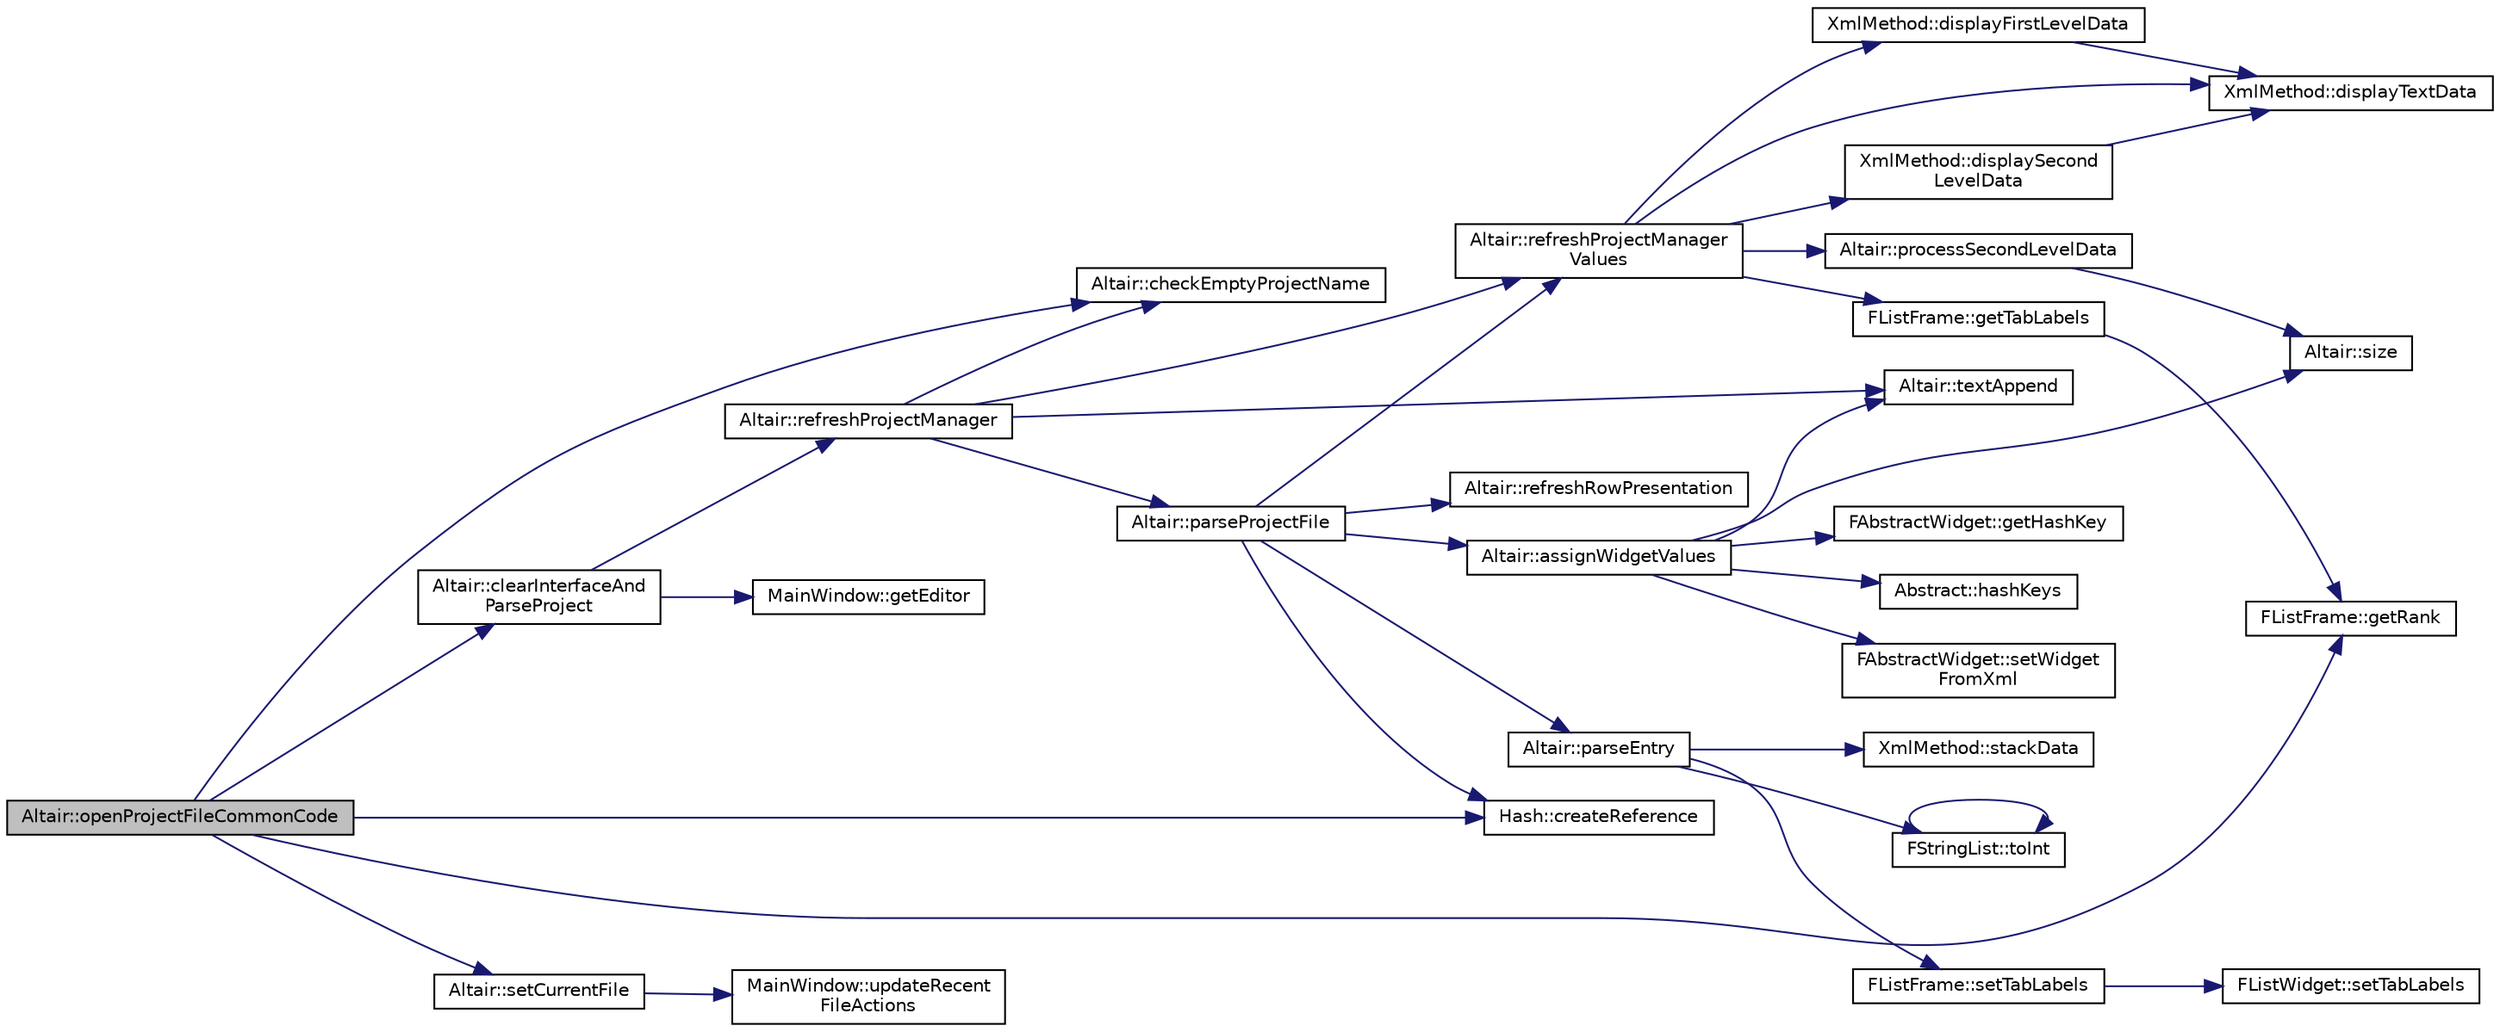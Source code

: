 digraph "Altair::openProjectFileCommonCode"
{
 // INTERACTIVE_SVG=YES
  edge [fontname="Helvetica",fontsize="10",labelfontname="Helvetica",labelfontsize="10"];
  node [fontname="Helvetica",fontsize="10",shape=record];
  rankdir="LR";
  Node529 [label="Altair::openProjectFileCommonCode",height=0.2,width=0.4,color="black", fillcolor="grey75", style="filled", fontcolor="black"];
  Node529 -> Node530 [color="midnightblue",fontsize="10",style="solid",fontname="Helvetica"];
  Node530 [label="Altair::checkEmptyProjectName",height=0.2,width=0.4,color="black", fillcolor="white", style="filled",URL="$class_altair.html#a9df2266cd3e2a9905e74bb41c1f9415d",tooltip="Remplace un nom de projet vide par un nom par défaut. "];
  Node529 -> Node531 [color="midnightblue",fontsize="10",style="solid",fontname="Helvetica"];
  Node531 [label="Altair::clearInterfaceAnd\lParseProject",height=0.2,width=0.4,color="black", fillcolor="white", style="filled",URL="$class_altair.html#acaa583766e1c062ea311847fcdd35374",tooltip="Efface les onglets, le gestionnaire de projet et lit le projet .alt en cours. "];
  Node531 -> Node532 [color="midnightblue",fontsize="10",style="solid",fontname="Helvetica"];
  Node532 [label="MainWindow::getEditor",height=0.2,width=0.4,color="black", fillcolor="white", style="filled",URL="$class_main_window.html#a7bbefc0725287bac10300f9b32e54e4a",tooltip="Renvoie l&#39;éditeur du fichier de projet .alt. "];
  Node531 -> Node533 [color="midnightblue",fontsize="10",style="solid",fontname="Helvetica"];
  Node533 [label="Altair::refreshProjectManager",height=0.2,width=0.4,color="black", fillcolor="white", style="filled",URL="$class_altair.html#ac9d7d8e7cebf70212818f1a8ba7d7d78",tooltip="Rafraîchit le gestionnaire de projet à la droite de l&#39;interface. Fonction globale par défaut..."];
  Node533 -> Node530 [color="midnightblue",fontsize="10",style="solid",fontname="Helvetica"];
  Node533 -> Node534 [color="midnightblue",fontsize="10",style="solid",fontname="Helvetica"];
  Node534 [label="Altair::textAppend",height=0.2,width=0.4,color="black", fillcolor="white", style="filled",URL="$class_altair.html#a4995cdc9462838289b5b1df75edba552",tooltip="Ajouter du texte à l&#39;onglet des messages. "];
  Node533 -> Node535 [color="midnightblue",fontsize="10",style="solid",fontname="Helvetica"];
  Node535 [label="Altair::parseProjectFile",height=0.2,width=0.4,color="black", fillcolor="white", style="filled",URL="$class_altair.html#a41b6c8a35ed8ba14c7c0ce2e6994655f",tooltip="Décode le projet représenté par un pointeur vers QFile ou similaire. "];
  Node535 -> Node536 [color="midnightblue",fontsize="10",style="solid",fontname="Helvetica"];
  Node536 [label="Altair::parseEntry",height=0.2,width=0.4,color="black", fillcolor="white", style="filled",URL="$class_altair.html#a3f6193de22ed2034c9b6dbe7a8ac4d97",tooltip="Lors du décodage du projet XML .alt, décoder le noed courant et renvoyer l&#39;empilement des valeurs en ..."];
  Node536 -> Node537 [color="midnightblue",fontsize="10",style="solid",fontname="Helvetica"];
  Node537 [label="FStringList::toInt",height=0.2,width=0.4,color="black", fillcolor="white", style="filled",URL="$class_f_string_list.html#a71ec48a52b6ca4ffe89400d66f3ff634"];
  Node537 -> Node537 [color="midnightblue",fontsize="10",style="solid",fontname="Helvetica"];
  Node536 -> Node538 [color="midnightblue",fontsize="10",style="solid",fontname="Helvetica"];
  Node538 [label="XmlMethod::stackData",height=0.2,width=0.4,color="black", fillcolor="white", style="filled",URL="$namespace_xml_method.html#abe26f53c2028527b0ebea361faa85221",tooltip="Empile les données pour un noeud donné, pour une profondeur d&#39;enchâssement donnée. "];
  Node536 -> Node539 [color="midnightblue",fontsize="10",style="solid",fontname="Helvetica"];
  Node539 [label="FListFrame::setTabLabels",height=0.2,width=0.4,color="black", fillcolor="white", style="filled",URL="$class_f_list_frame.html#a7ecbe60018d55d1a1352c5fd24c5e72e",tooltip="Assigne les titres des onglets de l&#39;onglet central. "];
  Node539 -> Node540 [color="midnightblue",fontsize="10",style="solid",fontname="Helvetica"];
  Node540 [label="FListWidget::setTabLabels",height=0.2,width=0.4,color="black", fillcolor="white", style="filled",URL="$class_f_list_widget.html#aac6eaaeb9946354f743394b54c84a6a7"];
  Node535 -> Node541 [color="midnightblue",fontsize="10",style="solid",fontname="Helvetica"];
  Node541 [label="Altair::assignWidgetValues",height=0.2,width=0.4,color="black", fillcolor="white", style="filled",URL="$class_altair.html#a8b7b1fa3e0b567dc1d4721bf88087a68",tooltip="Parcourt l&#39;ensemble des widgets fonctionnels Abstract::abstractWidgetList et actualise leur statut in..."];
  Node541 -> Node542 [color="midnightblue",fontsize="10",style="solid",fontname="Helvetica"];
  Node542 [label="FAbstractWidget::getHashKey",height=0.2,width=0.4,color="black", fillcolor="white", style="filled",URL="$class_f_abstract_widget.html#ae6ba84e8ed8a54dc8121245f35f568fe",tooltip="Retourne la clé de hashage de Hash::wrapper correspondant au composant. "];
  Node541 -> Node543 [color="midnightblue",fontsize="10",style="solid",fontname="Helvetica"];
  Node543 [label="Abstract::hashKeys",height=0.2,width=0.4,color="black", fillcolor="white", style="filled",URL="$struct_abstract.html#a634c4a8152edbeb8d96d2ca8f30e1025",tooltip="Récupère toutes les clés de hachage (de Hash::wrapper) des FWidgets qui sont dans le vecteur FAbstrac..."];
  Node541 -> Node544 [color="midnightblue",fontsize="10",style="solid",fontname="Helvetica"];
  Node544 [label="FAbstractWidget::setWidget\lFromXml",height=0.2,width=0.4,color="black", fillcolor="white", style="filled",URL="$class_f_abstract_widget.html#a88c229861e7973810c6ac979d5526c2d"];
  Node541 -> Node545 [color="midnightblue",fontsize="10",style="solid",fontname="Helvetica"];
  Node545 [label="Altair::size",height=0.2,width=0.4,color="black", fillcolor="white", style="filled",URL="$class_altair.html#a78a2870bb9b316c5ad6bcbd64471eeb8",tooltip="Renvoie la taille des données exportées. "];
  Node541 -> Node534 [color="midnightblue",fontsize="10",style="solid",fontname="Helvetica"];
  Node535 -> Node546 [color="midnightblue",fontsize="10",style="solid",fontname="Helvetica"];
  Node546 [label="Altair::refreshRowPresentation",height=0.2,width=0.4,color="black", fillcolor="white", style="filled",URL="$class_altair.html#a20528df591deee5ad32f28996ba8dc35",tooltip="Raccourcit les chemins dans les onglets en se limitant au non de fichier et les présente  en surligna..."];
  Node535 -> Node547 [color="midnightblue",fontsize="10",style="solid",fontname="Helvetica"];
  Node547 [label="Hash::createReference",height=0.2,width=0.4,color="black", fillcolor="white", style="filled",URL="$class_hash.html#a2ac10203aa8b32a04d9088e08ddbaab4"];
  Node535 -> Node548 [color="midnightblue",fontsize="10",style="solid",fontname="Helvetica"];
  Node548 [label="Altair::refreshProjectManager\lValues",height=0.2,width=0.4,color="black", fillcolor="white", style="filled",URL="$class_altair.html#abf7d1895e52f7b8d7d26e4b5a0e6146a",tooltip="Rafraîchit le gestionnaire de projet à la droite de l&#39;interface. "];
  Node548 -> Node549 [color="midnightblue",fontsize="10",style="solid",fontname="Helvetica"];
  Node549 [label="FListFrame::getTabLabels",height=0.2,width=0.4,color="black", fillcolor="white", style="filled",URL="$class_f_list_frame.html#a58337134c45f052ad6bb45c014fd5c3f",tooltip="Lancer un fil d&#39;exécution pour lire l&#39;entête d&#39;un fichier XHL (Année, Mois,...) et classer les fichie..."];
  Node549 -> Node550 [color="midnightblue",fontsize="10",style="solid",fontname="Helvetica"];
  Node550 [label="FListFrame::getRank",height=0.2,width=0.4,color="black", fillcolor="white", style="filled",URL="$class_f_list_frame.html#a4bf0d0d8e56418df395b020d2e66db5f",tooltip="Récupère la taille courante (0-based) du conteneur FListFrame::widgetContainer. "];
  Node548 -> Node551 [color="midnightblue",fontsize="10",style="solid",fontname="Helvetica"];
  Node551 [label="Altair::processSecondLevelData",height=0.2,width=0.4,color="black", fillcolor="white", style="filled",URL="$class_altair.html#adc79f280e4f580298a8dd80e2f7cf712",tooltip="Parcourt la table de chachage Hash::wrapper dans laquelle sont stockés à la clé \"XHL\" les chemins des..."];
  Node551 -> Node545 [color="midnightblue",fontsize="10",style="solid",fontname="Helvetica"];
  Node548 -> Node552 [color="midnightblue",fontsize="10",style="solid",fontname="Helvetica"];
  Node552 [label="XmlMethod::displaySecond\lLevelData",height=0.2,width=0.4,color="black", fillcolor="white", style="filled",URL="$namespace_xml_method.html#ac0a708c4bc4c55df24e60816d69a90cf"];
  Node552 -> Node553 [color="midnightblue",fontsize="10",style="solid",fontname="Helvetica"];
  Node553 [label="XmlMethod::displayTextData",height=0.2,width=0.4,color="black", fillcolor="white", style="filled",URL="$namespace_xml_method.html#aad1e553eb1ec6f1bb128cc6744cba9e3"];
  Node548 -> Node553 [color="midnightblue",fontsize="10",style="solid",fontname="Helvetica"];
  Node548 -> Node554 [color="midnightblue",fontsize="10",style="solid",fontname="Helvetica"];
  Node554 [label="XmlMethod::displayFirstLevelData",height=0.2,width=0.4,color="black", fillcolor="white", style="filled",URL="$namespace_xml_method.html#a796c4f03d9e7a8057f0102b87eecbd3e"];
  Node554 -> Node553 [color="midnightblue",fontsize="10",style="solid",fontname="Helvetica"];
  Node533 -> Node548 [color="midnightblue",fontsize="10",style="solid",fontname="Helvetica"];
  Node529 -> Node547 [color="midnightblue",fontsize="10",style="solid",fontname="Helvetica"];
  Node529 -> Node550 [color="midnightblue",fontsize="10",style="solid",fontname="Helvetica"];
  Node529 -> Node555 [color="midnightblue",fontsize="10",style="solid",fontname="Helvetica"];
  Node555 [label="Altair::setCurrentFile",height=0.2,width=0.4,color="black", fillcolor="white", style="filled",URL="$class_altair.html#ad0436bfddbdcdd19cc80154e02b4323c",tooltip="Assigner le fichier courant. "];
  Node555 -> Node556 [color="midnightblue",fontsize="10",style="solid",fontname="Helvetica"];
  Node556 [label="MainWindow::updateRecent\lFileActions",height=0.2,width=0.4,color="black", fillcolor="white", style="filled",URL="$class_main_window.html#affa76730fa370a3466b62a4caee721e3",tooltip="Actualise la liste des fichiers de projet .alt récents dans le menu Fichier. "];
}
